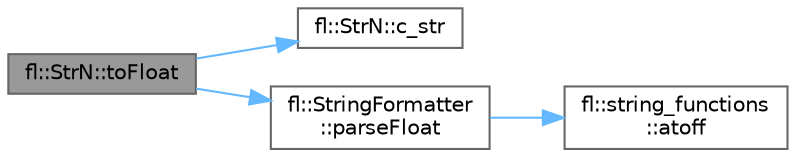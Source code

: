 digraph "fl::StrN::toFloat"
{
 // LATEX_PDF_SIZE
  bgcolor="transparent";
  edge [fontname=Helvetica,fontsize=10,labelfontname=Helvetica,labelfontsize=10];
  node [fontname=Helvetica,fontsize=10,shape=box,height=0.2,width=0.4];
  rankdir="LR";
  Node1 [id="Node000001",label="fl::StrN::toFloat",height=0.2,width=0.4,color="gray40", fillcolor="grey60", style="filled", fontcolor="black",tooltip=" "];
  Node1 -> Node2 [id="edge1_Node000001_Node000002",color="steelblue1",style="solid",tooltip=" "];
  Node2 [id="Node000002",label="fl::StrN::c_str",height=0.2,width=0.4,color="grey40", fillcolor="white", style="filled",URL="$dc/d96/classfl_1_1_str_n_a67296b774f8201293edbbabbd1b642cb.html#a67296b774f8201293edbbabbd1b642cb",tooltip=" "];
  Node1 -> Node3 [id="edge2_Node000001_Node000003",color="steelblue1",style="solid",tooltip=" "];
  Node3 [id="Node000003",label="fl::StringFormatter\l::parseFloat",height=0.2,width=0.4,color="grey40", fillcolor="white", style="filled",URL="$d4/d8d/classfl_1_1_string_formatter_a563cb1110196a63cc6baeeb65ccd39af.html#a563cb1110196a63cc6baeeb65ccd39af",tooltip=" "];
  Node3 -> Node4 [id="edge3_Node000003_Node000004",color="steelblue1",style="solid",tooltip=" "];
  Node4 [id="Node000004",label="fl::string_functions\l::atoff",height=0.2,width=0.4,color="grey40", fillcolor="white", style="filled",URL="$d7/d59/namespacefl_1_1string__functions_a1cb21467f5357bb585fccb785a24cd08.html#a1cb21467f5357bb585fccb785a24cd08",tooltip=" "];
}

